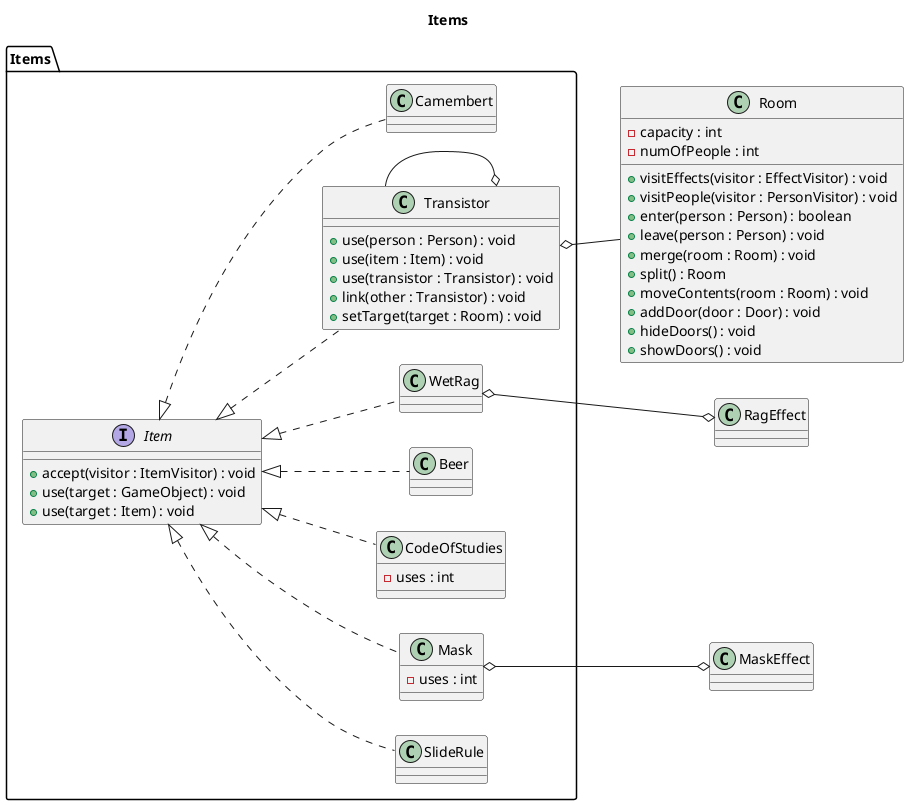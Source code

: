 @startuml items

title Items
left to right direction
package Items {
	interface Item {
		+ accept(visitor : ItemVisitor) : void
		+ use(target : GameObject) : void
		+ use(target : Item) : void
	}
	class SlideRule
	class Transistor {
		+ use(person : Person) : void
		+ use(item : Item) : void
		+ use(transistor : Transistor) : void
		+ link(other : Transistor) : void
		+ setTarget(target : Room) : void
	}
	class CodeOfStudies {
		- uses : int
	}
	class Beer
	class WetRag
	class Mask {
		- uses : int
	}
	class Camembert
}
class Room {
	- capacity : int
	- numOfPeople : int
	+ visitEffects(visitor : EffectVisitor) : void
	+ visitPeople(visitor : PersonVisitor) : void
	+ enter(person : Person) : boolean
	+ leave(person : Person) : void
	+ merge(room : Room) : void
	+ split() : Room
	+ moveContents(room : Room) : void
	+ addDoor(door : Door) : void
	+ hideDoors() : void
	+ showDoors() : void
}

Item <|.- SlideRule
Item <|.- Transistor
Item <|.- CodeOfStudies
Item <|.- Beer
Item <|.- WetRag
Item <|.- Mask
Item <|.- Camembert

WetRag o--o RagEffect
Mask o--o MaskEffect

Transistor --o Transistor
Transistor o-- Room

@enduml